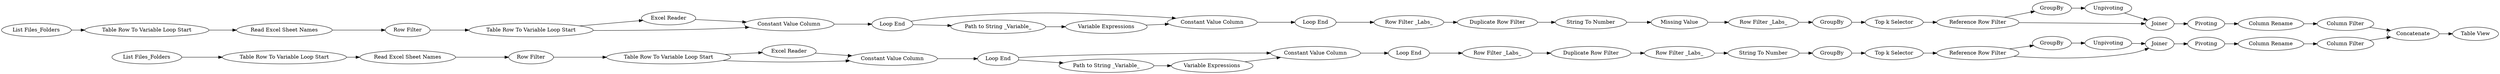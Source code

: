 digraph {
	"-6888445952063445196_61" [label="Row Filter _Labs_"]
	"4655949354918583189_34" [label="Excel Reader"]
	"-6064915137021062859_46" [label=GroupBy]
	"-6888445952063445196_26" [label="Duplicate Row Filter"]
	"4655949354918583189_48" [label="Row Filter _Labs_"]
	"4655949354918583189_30" [label="Read Excel Sheet Names"]
	"4655949354918583189_39" [label="Duplicate Row Filter"]
	"-6888445952063445196_14" [label="Loop End"]
	"4655949354918583189_45" [label="Missing Value"]
	"-6888445952063445196_9" [label="Row Filter"]
	"-6888445952063445196_25" [label="Row Filter _Labs_"]
	"4655949354918583189_29" [label="Row Filter"]
	"-1194505970250582536_58" [label="Column Filter"]
	"4655949354918583189_33" [label="Loop End"]
	"-6888445952063445196_5" [label="Excel Reader"]
	"-1194505970250582536_49" [label="Top k Selector"]
	"-6064915137021062859_51" [label=GroupBy]
	"-1194505970250582536_52" [label=Unpivoting]
	"-6064915137021062859_52" [label=Unpivoting]
	"-6064915137021062859_57" [label="Column Rename"]
	"-1194505970250582536_51" [label=GroupBy]
	"-6064915137021062859_49" [label="Top k Selector"]
	"-6888445952063445196_21" [label="Constant Value Column"]
	"4655949354918583189_32" [label="Constant Value Column"]
	"-6888445952063445196_24" [label="Variable Expressions"]
	"6210927631720406670_2" [label="List Files_Folders"]
	"-1194505970250582536_50" [label="Reference Row Filter"]
	"4655949354918583189_31" [label="Table Row To Variable Loop Start"]
	"4655949354918583189_38" [label="Loop End"]
	"-6888445952063445196_6" [label="Read Excel Sheet Names"]
	"-6888445952063445196_62" [label="String To Number"]
	"-6064915137021062859_50" [label="Reference Row Filter"]
	"4655949354918583189_40" [label="Row Filter _Labs_"]
	"4655949354918583189_28" [label="Table Row To Variable Loop Start"]
	"-1194505970250582536_57" [label="Column Rename"]
	"4655949354918583189_35" [label="Constant Value Column"]
	"6210927631720406670_65" [label=Concatenate]
	"-1194505970250582536_55" [label=Joiner]
	"6210927631720406670_3" [label="List Files_Folders"]
	"-6888445952063445196_20" [label="Table Row To Variable Loop Start"]
	"-6888445952063445196_16" [label="Loop End"]
	"-1194505970250582536_56" [label=Pivoting]
	"-6064915137021062859_55" [label=Joiner]
	"-6064915137021062859_56" [label=Pivoting]
	"-6888445952063445196_12" [label="Constant Value Column"]
	"4655949354918583189_37" [label="Variable Expressions"]
	"-6064915137021062859_58" [label="Column Filter"]
	"-1194505970250582536_46" [label=GroupBy]
	"6210927631720406670_66" [label="Table View"]
	"4655949354918583189_36" [label="Path to String _Variable_"]
	"-6888445952063445196_23" [label="Path to String _Variable_"]
	"-6888445952063445196_19" [label="Table Row To Variable Loop Start"]
	"4655949354918583189_42" [label="String To Number"]
	"4655949354918583189_45" -> "4655949354918583189_48"
	"-6888445952063445196_19" -> "-6888445952063445196_12"
	"4655949354918583189_31" -> "4655949354918583189_30"
	"-6888445952063445196_21" -> "-6888445952063445196_16"
	"4655949354918583189_42" -> "4655949354918583189_45"
	"-1194505970250582536_58" -> "6210927631720406670_65"
	"6210927631720406670_2" -> "-6888445952063445196_20"
	"-6064915137021062859_58" -> "6210927631720406670_65"
	"-1194505970250582536_50" -> "-1194505970250582536_55"
	"4655949354918583189_30" -> "4655949354918583189_29"
	"4655949354918583189_34" -> "4655949354918583189_32"
	"4655949354918583189_35" -> "4655949354918583189_38"
	"-1194505970250582536_46" -> "-1194505970250582536_49"
	"-1194505970250582536_50" -> "-1194505970250582536_51"
	"6210927631720406670_3" -> "4655949354918583189_31"
	"4655949354918583189_38" -> "4655949354918583189_40"
	"4655949354918583189_37" -> "4655949354918583189_35"
	"-6064915137021062859_50" -> "-6064915137021062859_51"
	"-6064915137021062859_57" -> "-6064915137021062859_58"
	"-6888445952063445196_20" -> "-6888445952063445196_6"
	"-6064915137021062859_56" -> "-6064915137021062859_57"
	"4655949354918583189_39" -> "4655949354918583189_42"
	"-6064915137021062859_55" -> "-6064915137021062859_56"
	"4655949354918583189_36" -> "4655949354918583189_37"
	"-1194505970250582536_52" -> "-1194505970250582536_55"
	"-6888445952063445196_14" -> "-6888445952063445196_21"
	"4655949354918583189_32" -> "4655949354918583189_33"
	"-6064915137021062859_49" -> "-6064915137021062859_50"
	"4655949354918583189_29" -> "4655949354918583189_28"
	"4655949354918583189_40" -> "4655949354918583189_39"
	"-1194505970250582536_57" -> "-1194505970250582536_58"
	"4655949354918583189_33" -> "4655949354918583189_35"
	"-6888445952063445196_61" -> "-6888445952063445196_62"
	"-6888445952063445196_16" -> "-6888445952063445196_25"
	"4655949354918583189_28" -> "4655949354918583189_32"
	"4655949354918583189_48" -> "-6064915137021062859_46"
	"-6888445952063445196_14" -> "-6888445952063445196_23"
	"6210927631720406670_65" -> "6210927631720406670_66"
	"-6888445952063445196_5" -> "-6888445952063445196_12"
	"-6888445952063445196_19" -> "-6888445952063445196_5"
	"-6888445952063445196_9" -> "-6888445952063445196_19"
	"-6064915137021062859_46" -> "-6064915137021062859_49"
	"-6888445952063445196_24" -> "-6888445952063445196_21"
	"-6888445952063445196_26" -> "-6888445952063445196_61"
	"-1194505970250582536_51" -> "-1194505970250582536_52"
	"-1194505970250582536_55" -> "-1194505970250582536_56"
	"-6888445952063445196_62" -> "-1194505970250582536_46"
	"-6888445952063445196_6" -> "-6888445952063445196_9"
	"-1194505970250582536_49" -> "-1194505970250582536_50"
	"-6888445952063445196_23" -> "-6888445952063445196_24"
	"-1194505970250582536_56" -> "-1194505970250582536_57"
	"-6888445952063445196_12" -> "-6888445952063445196_14"
	"-6064915137021062859_51" -> "-6064915137021062859_52"
	"-6064915137021062859_50" -> "-6064915137021062859_55"
	"4655949354918583189_28" -> "4655949354918583189_34"
	"-6064915137021062859_52" -> "-6064915137021062859_55"
	"-6888445952063445196_25" -> "-6888445952063445196_26"
	"4655949354918583189_33" -> "4655949354918583189_36"
	rankdir=LR
}
